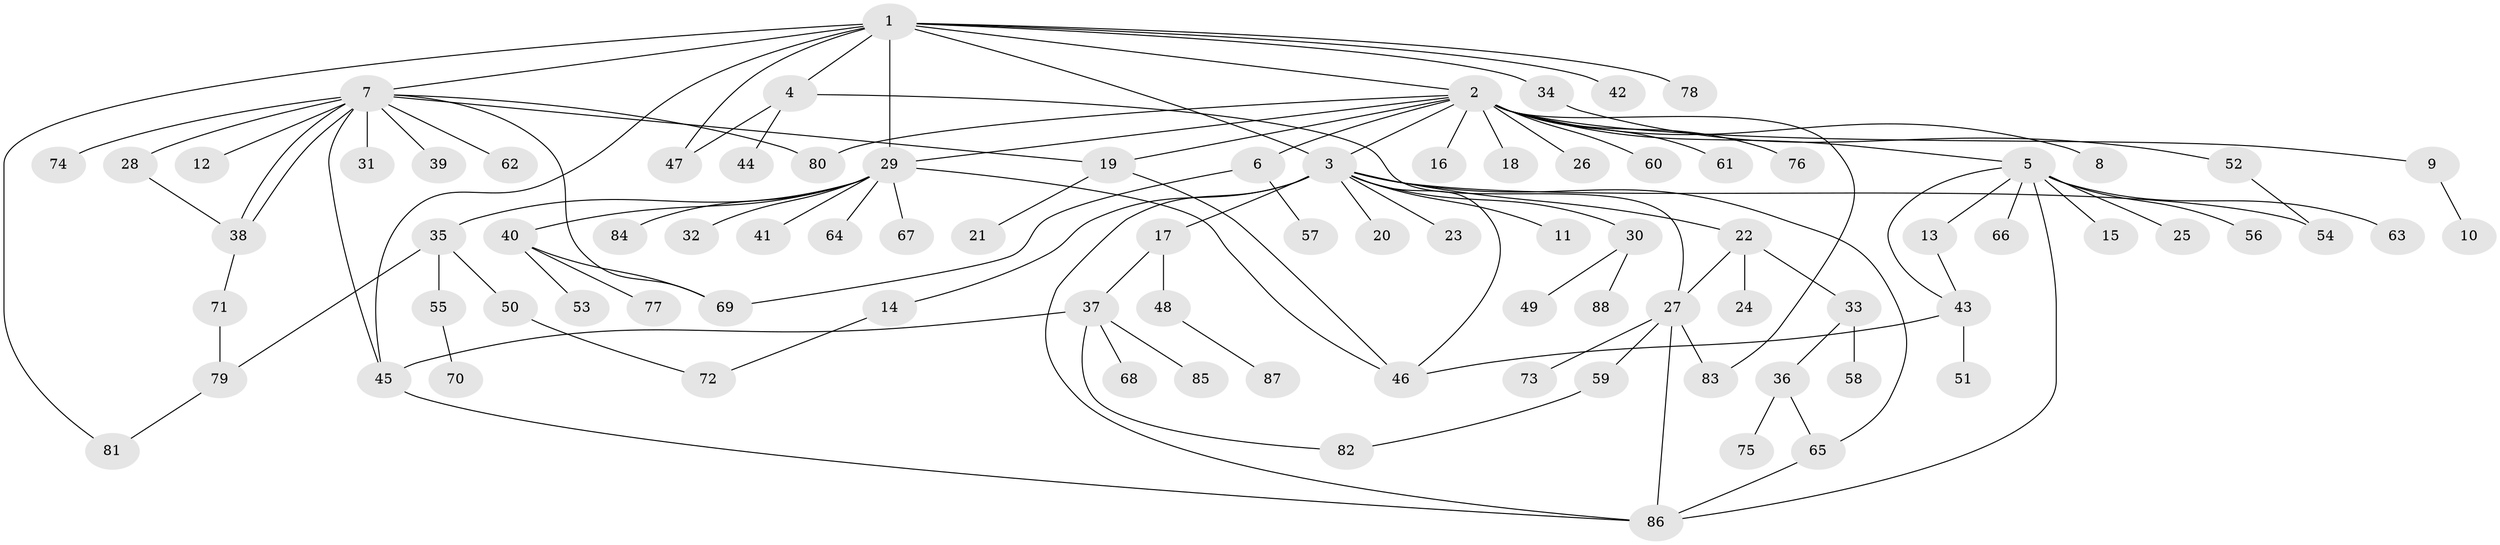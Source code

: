 // coarse degree distribution, {20: 0.022727272727272728, 14: 0.022727272727272728, 4: 0.09090909090909091, 8: 0.022727272727272728, 2: 0.22727272727272727, 10: 0.022727272727272728, 1: 0.5, 5: 0.022727272727272728, 3: 0.06818181818181818}
// Generated by graph-tools (version 1.1) at 2025/18/03/04/25 18:18:26]
// undirected, 88 vertices, 114 edges
graph export_dot {
graph [start="1"]
  node [color=gray90,style=filled];
  1;
  2;
  3;
  4;
  5;
  6;
  7;
  8;
  9;
  10;
  11;
  12;
  13;
  14;
  15;
  16;
  17;
  18;
  19;
  20;
  21;
  22;
  23;
  24;
  25;
  26;
  27;
  28;
  29;
  30;
  31;
  32;
  33;
  34;
  35;
  36;
  37;
  38;
  39;
  40;
  41;
  42;
  43;
  44;
  45;
  46;
  47;
  48;
  49;
  50;
  51;
  52;
  53;
  54;
  55;
  56;
  57;
  58;
  59;
  60;
  61;
  62;
  63;
  64;
  65;
  66;
  67;
  68;
  69;
  70;
  71;
  72;
  73;
  74;
  75;
  76;
  77;
  78;
  79;
  80;
  81;
  82;
  83;
  84;
  85;
  86;
  87;
  88;
  1 -- 2;
  1 -- 3;
  1 -- 4;
  1 -- 7;
  1 -- 29;
  1 -- 34;
  1 -- 42;
  1 -- 45;
  1 -- 47;
  1 -- 78;
  1 -- 81;
  2 -- 3;
  2 -- 5;
  2 -- 6;
  2 -- 8;
  2 -- 9;
  2 -- 16;
  2 -- 18;
  2 -- 19;
  2 -- 26;
  2 -- 29;
  2 -- 60;
  2 -- 61;
  2 -- 76;
  2 -- 80;
  2 -- 83;
  3 -- 11;
  3 -- 14;
  3 -- 17;
  3 -- 20;
  3 -- 22;
  3 -- 23;
  3 -- 30;
  3 -- 46;
  3 -- 54;
  3 -- 65;
  3 -- 86;
  4 -- 27;
  4 -- 44;
  4 -- 47;
  5 -- 13;
  5 -- 15;
  5 -- 25;
  5 -- 43;
  5 -- 56;
  5 -- 63;
  5 -- 66;
  5 -- 86;
  6 -- 57;
  6 -- 69;
  7 -- 12;
  7 -- 19;
  7 -- 28;
  7 -- 31;
  7 -- 38;
  7 -- 38;
  7 -- 39;
  7 -- 45;
  7 -- 62;
  7 -- 69;
  7 -- 74;
  7 -- 80;
  9 -- 10;
  13 -- 43;
  14 -- 72;
  17 -- 37;
  17 -- 48;
  19 -- 21;
  19 -- 46;
  22 -- 24;
  22 -- 27;
  22 -- 33;
  27 -- 59;
  27 -- 73;
  27 -- 83;
  27 -- 86;
  28 -- 38;
  29 -- 32;
  29 -- 35;
  29 -- 40;
  29 -- 41;
  29 -- 46;
  29 -- 64;
  29 -- 67;
  29 -- 84;
  30 -- 49;
  30 -- 88;
  33 -- 36;
  33 -- 58;
  34 -- 52;
  35 -- 50;
  35 -- 55;
  35 -- 79;
  36 -- 65;
  36 -- 75;
  37 -- 45;
  37 -- 68;
  37 -- 82;
  37 -- 85;
  38 -- 71;
  40 -- 53;
  40 -- 69;
  40 -- 77;
  43 -- 46;
  43 -- 51;
  45 -- 86;
  48 -- 87;
  50 -- 72;
  52 -- 54;
  55 -- 70;
  59 -- 82;
  65 -- 86;
  71 -- 79;
  79 -- 81;
}
